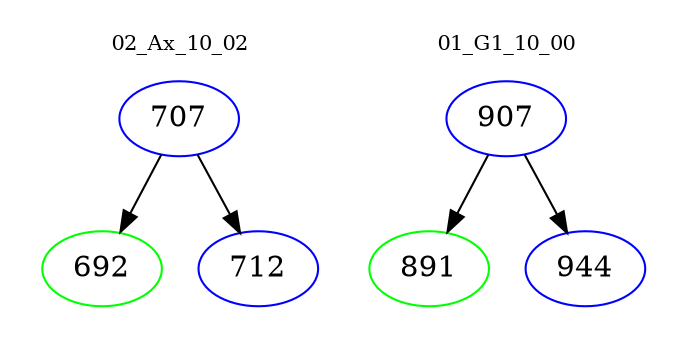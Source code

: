 digraph{
subgraph cluster_0 {
color = white
label = "02_Ax_10_02";
fontsize=10;
T0_707 [label="707", color="blue"]
T0_707 -> T0_692 [color="black"]
T0_692 [label="692", color="green"]
T0_707 -> T0_712 [color="black"]
T0_712 [label="712", color="blue"]
}
subgraph cluster_1 {
color = white
label = "01_G1_10_00";
fontsize=10;
T1_907 [label="907", color="blue"]
T1_907 -> T1_891 [color="black"]
T1_891 [label="891", color="green"]
T1_907 -> T1_944 [color="black"]
T1_944 [label="944", color="blue"]
}
}
